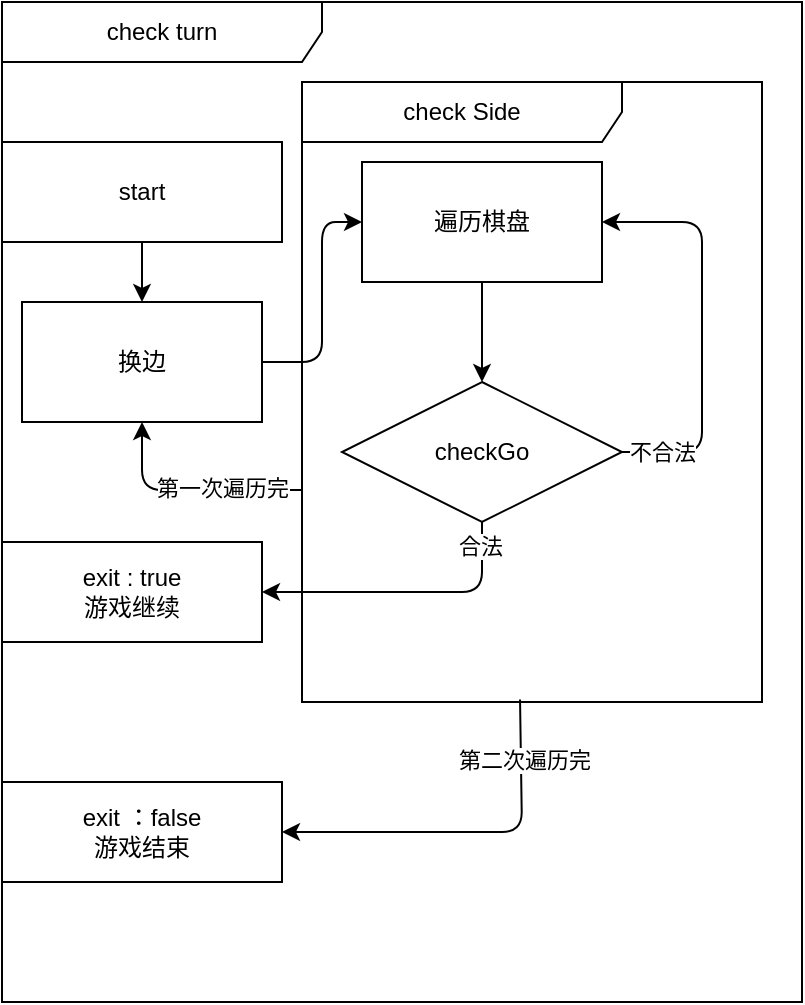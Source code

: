 <mxfile>
    <diagram id="_oSmWdmjzNg5xoXeEUTO" name="第 1 页">
        <mxGraphModel dx="481" dy="457" grid="1" gridSize="10" guides="1" tooltips="1" connect="1" arrows="1" fold="1" page="1" pageScale="1" pageWidth="827" pageHeight="1169" background="#ffffff" math="0" shadow="0">
            <root>
                <mxCell id="0"/>
                <mxCell id="1" parent="0"/>
                <mxCell id="2" value="check turn" style="shape=umlFrame;whiteSpace=wrap;html=1;pointerEvents=0;recursiveResize=0;container=1;collapsible=0;width=160;" vertex="1" parent="1">
                    <mxGeometry x="80" y="50" width="400" height="500" as="geometry"/>
                </mxCell>
                <mxCell id="11" style="edgeStyle=none;html=1;exitX=0.5;exitY=1;exitDx=0;exitDy=0;entryX=0.5;entryY=0;entryDx=0;entryDy=0;" edge="1" parent="2" source="3" target="10">
                    <mxGeometry relative="1" as="geometry"/>
                </mxCell>
                <mxCell id="3" value="start" style="rounded=0;whiteSpace=wrap;html=1;" vertex="1" parent="2">
                    <mxGeometry y="70" width="140" height="50" as="geometry"/>
                </mxCell>
                <mxCell id="9" value="check Side" style="shape=umlFrame;whiteSpace=wrap;html=1;pointerEvents=0;recursiveResize=0;container=1;collapsible=0;width=160;" vertex="1" parent="2">
                    <mxGeometry x="150" y="40" width="230" height="310" as="geometry"/>
                </mxCell>
                <mxCell id="6" style="edgeStyle=none;html=1;exitX=0.5;exitY=1;exitDx=0;exitDy=0;entryX=0.5;entryY=0;entryDx=0;entryDy=0;" edge="1" parent="9" source="4">
                    <mxGeometry relative="1" as="geometry">
                        <mxPoint x="90" y="150" as="targetPoint"/>
                    </mxGeometry>
                </mxCell>
                <mxCell id="4" value="遍历棋盘" style="rounded=0;whiteSpace=wrap;html=1;" vertex="1" parent="9">
                    <mxGeometry x="30" y="40" width="120" height="60" as="geometry"/>
                </mxCell>
                <mxCell id="13" style="edgeStyle=none;html=1;exitX=1;exitY=0.5;exitDx=0;exitDy=0;entryX=1;entryY=0.5;entryDx=0;entryDy=0;" edge="1" parent="9" source="7" target="4">
                    <mxGeometry relative="1" as="geometry">
                        <Array as="points">
                            <mxPoint x="200" y="185"/>
                            <mxPoint x="200" y="70"/>
                        </Array>
                    </mxGeometry>
                </mxCell>
                <mxCell id="23" value="不合法" style="edgeLabel;html=1;align=center;verticalAlign=middle;resizable=0;points=[];" vertex="1" connectable="0" parent="13">
                    <mxGeometry x="-0.808" relative="1" as="geometry">
                        <mxPoint as="offset"/>
                    </mxGeometry>
                </mxCell>
                <mxCell id="7" value="&lt;span style=&quot;color: rgb(0, 0, 0);&quot;&gt;checkGo&lt;/span&gt;" style="rhombus;whiteSpace=wrap;html=1;" vertex="1" parent="9">
                    <mxGeometry x="20" y="150" width="140" height="70" as="geometry"/>
                </mxCell>
                <mxCell id="12" style="edgeStyle=none;html=1;exitX=1;exitY=0.5;exitDx=0;exitDy=0;entryX=0;entryY=0.5;entryDx=0;entryDy=0;" edge="1" parent="2" source="10" target="4">
                    <mxGeometry relative="1" as="geometry">
                        <Array as="points">
                            <mxPoint x="160" y="180"/>
                            <mxPoint x="160" y="110"/>
                        </Array>
                    </mxGeometry>
                </mxCell>
                <mxCell id="10" value="换边" style="rounded=0;whiteSpace=wrap;html=1;" vertex="1" parent="2">
                    <mxGeometry x="10" y="150" width="120" height="60" as="geometry"/>
                </mxCell>
                <mxCell id="19" value="" style="endArrow=classic;html=1;exitX=-0.002;exitY=0.658;exitDx=0;exitDy=0;exitPerimeter=0;" edge="1" parent="2" source="9">
                    <mxGeometry width="50" height="50" relative="1" as="geometry">
                        <mxPoint x="20" y="260" as="sourcePoint"/>
                        <mxPoint x="70" y="210" as="targetPoint"/>
                        <Array as="points">
                            <mxPoint x="70" y="244"/>
                        </Array>
                    </mxGeometry>
                </mxCell>
                <mxCell id="20" value="第一次遍历完" style="edgeLabel;html=1;align=center;verticalAlign=middle;resizable=0;points=[];" vertex="1" connectable="0" parent="19">
                    <mxGeometry x="-0.297" y="-1" relative="1" as="geometry">
                        <mxPoint as="offset"/>
                    </mxGeometry>
                </mxCell>
                <mxCell id="14" value="exit : true&lt;br&gt;游戏继续" style="rounded=0;whiteSpace=wrap;html=1;" vertex="1" parent="1">
                    <mxGeometry x="80" y="320" width="130" height="50" as="geometry"/>
                </mxCell>
                <mxCell id="17" style="edgeStyle=none;html=1;exitX=0.5;exitY=1;exitDx=0;exitDy=0;entryX=1;entryY=0.5;entryDx=0;entryDy=0;" edge="1" parent="1" source="7" target="14">
                    <mxGeometry relative="1" as="geometry">
                        <Array as="points">
                            <mxPoint x="320" y="345"/>
                        </Array>
                    </mxGeometry>
                </mxCell>
                <mxCell id="22" value="合法" style="edgeLabel;html=1;align=center;verticalAlign=middle;resizable=0;points=[];" vertex="1" connectable="0" parent="17">
                    <mxGeometry x="-0.836" y="-1" relative="1" as="geometry">
                        <mxPoint as="offset"/>
                    </mxGeometry>
                </mxCell>
                <mxCell id="21" value="exit ：false&lt;div&gt;游戏结束&lt;/div&gt;" style="rounded=0;whiteSpace=wrap;html=1;" vertex="1" parent="1">
                    <mxGeometry x="80" y="440" width="140" height="50" as="geometry"/>
                </mxCell>
                <mxCell id="26" value="" style="endArrow=classic;html=1;exitX=0.474;exitY=0.996;exitDx=0;exitDy=0;exitPerimeter=0;entryX=1;entryY=0.5;entryDx=0;entryDy=0;" edge="1" parent="1" source="9" target="21">
                    <mxGeometry width="50" height="50" relative="1" as="geometry">
                        <mxPoint x="290" y="460" as="sourcePoint"/>
                        <mxPoint x="340" y="410" as="targetPoint"/>
                        <Array as="points">
                            <mxPoint x="340" y="465"/>
                        </Array>
                    </mxGeometry>
                </mxCell>
                <mxCell id="27" value="第二次遍历完" style="edgeLabel;html=1;align=center;verticalAlign=middle;resizable=0;points=[];" vertex="1" connectable="0" parent="26">
                    <mxGeometry x="-0.674" y="1" relative="1" as="geometry">
                        <mxPoint as="offset"/>
                    </mxGeometry>
                </mxCell>
            </root>
        </mxGraphModel>
    </diagram>
</mxfile>